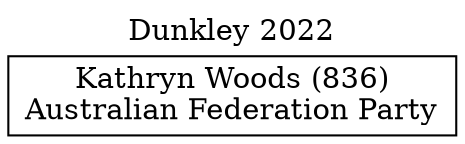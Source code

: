 // House preference flow
digraph "Kathryn Woods (836)_Dunkley_2022" {
	graph [label="Dunkley 2022" labelloc=t mclimit=10]
	node [shape=box]
	"Kathryn Woods (836)" [label="Kathryn Woods (836)
Australian Federation Party"]
}
